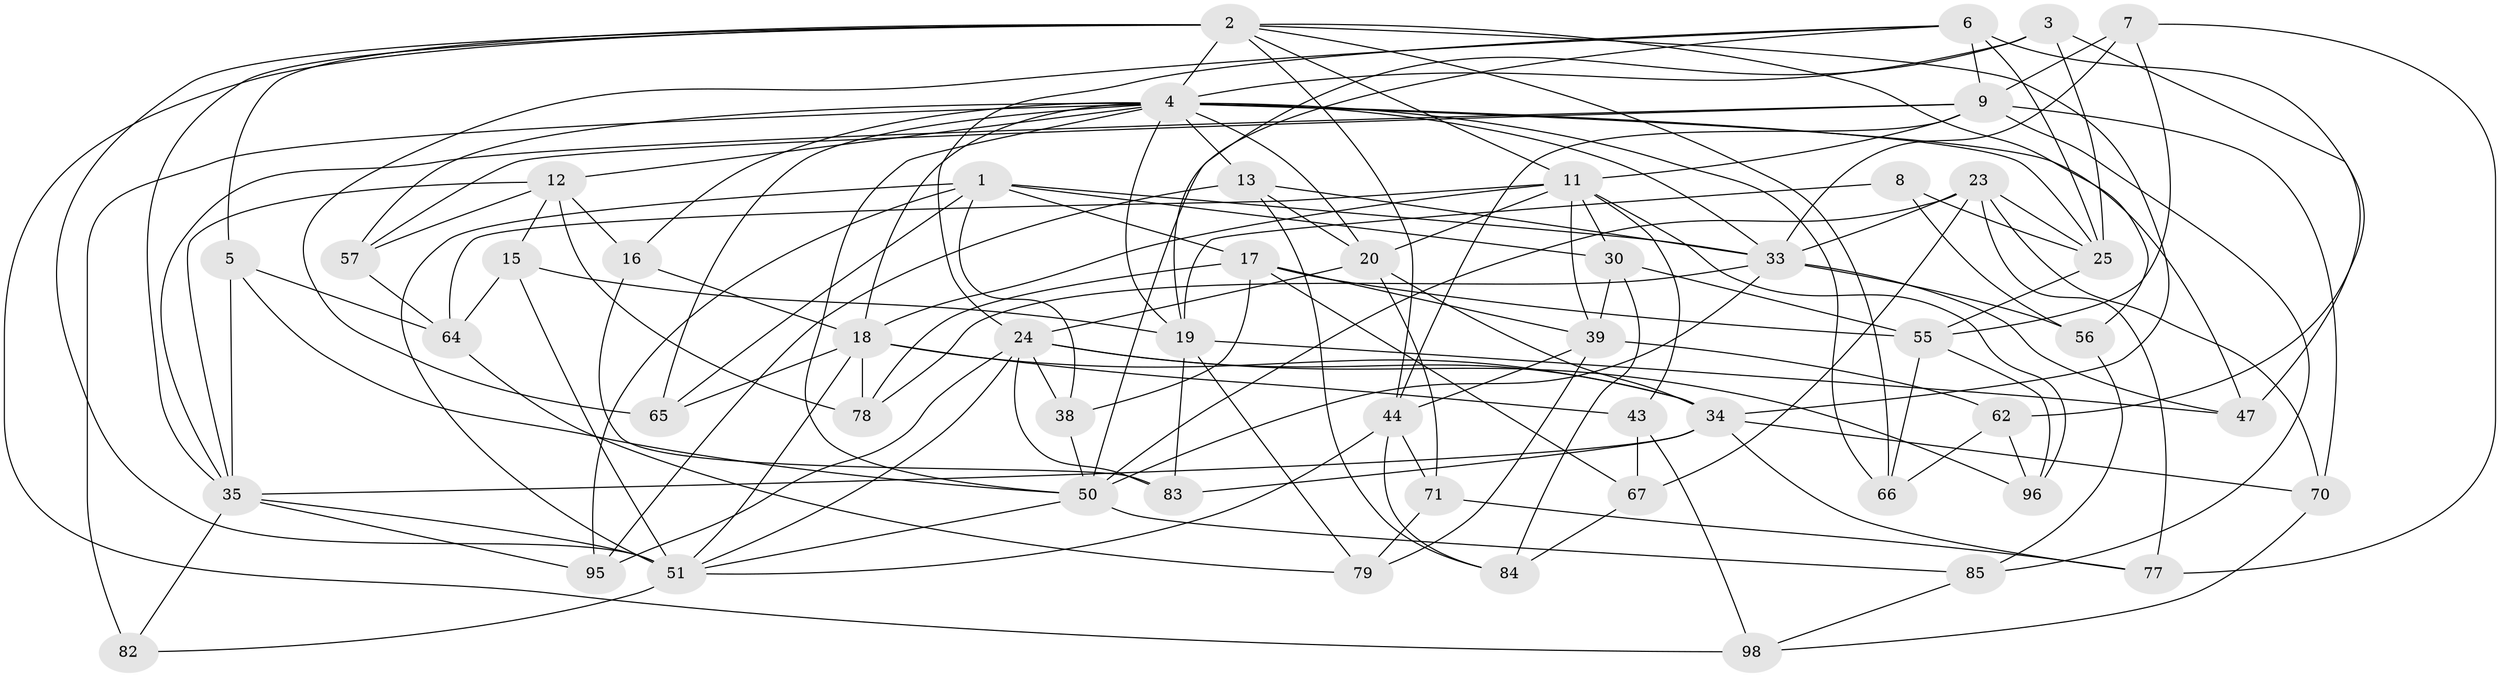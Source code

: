 // original degree distribution, {4: 1.0}
// Generated by graph-tools (version 1.1) at 2025/16/03/09/25 04:16:29]
// undirected, 52 vertices, 145 edges
graph export_dot {
graph [start="1"]
  node [color=gray90,style=filled];
  1 [super="+63+31"];
  2 [super="+36+26"];
  3;
  4 [super="+21+14"];
  5;
  6 [super="+10"];
  7;
  8;
  9 [super="+27"];
  11 [super="+28+29+41"];
  12 [super="+88"];
  13 [super="+100"];
  15;
  16;
  17 [super="+54"];
  18 [super="+48+75"];
  19 [super="+49"];
  20 [super="+94+22"];
  23 [super="+87"];
  24 [super="+52+69"];
  25 [super="+60"];
  30 [super="+32"];
  33 [super="+61+46"];
  34 [super="+40"];
  35 [super="+97+103"];
  38;
  39 [super="+74"];
  43;
  44 [super="+80"];
  47;
  50 [super="+58"];
  51 [super="+53+104+93"];
  55 [super="+91"];
  56;
  57;
  62;
  64 [super="+81"];
  65;
  66;
  67;
  70;
  71;
  77;
  78;
  79;
  82;
  83;
  84;
  85;
  95;
  96;
  98;
  1 -- 17;
  1 -- 65;
  1 -- 30;
  1 -- 95;
  1 -- 33 [weight=2];
  1 -- 51;
  1 -- 38;
  2 -- 34;
  2 -- 35;
  2 -- 66;
  2 -- 5;
  2 -- 44;
  2 -- 98;
  2 -- 4;
  2 -- 51;
  2 -- 56;
  2 -- 11;
  3 -- 62;
  3 -- 4;
  3 -- 25;
  3 -- 50;
  4 -- 50;
  4 -- 16;
  4 -- 57;
  4 -- 13 [weight=2];
  4 -- 33;
  4 -- 65;
  4 -- 66;
  4 -- 12;
  4 -- 47;
  4 -- 18;
  4 -- 82 [weight=2];
  4 -- 20;
  4 -- 19;
  4 -- 25;
  5 -- 50;
  5 -- 35;
  5 -- 64;
  6 -- 65;
  6 -- 19;
  6 -- 9;
  6 -- 24;
  6 -- 25;
  6 -- 47;
  7 -- 77;
  7 -- 55;
  7 -- 9;
  7 -- 33;
  8 -- 56;
  8 -- 25;
  8 -- 19 [weight=2];
  9 -- 85;
  9 -- 35;
  9 -- 70;
  9 -- 57;
  9 -- 44;
  9 -- 11;
  11 -- 96;
  11 -- 64 [weight=2];
  11 -- 18 [weight=2];
  11 -- 20 [weight=3];
  11 -- 39;
  11 -- 30 [weight=2];
  11 -- 43;
  12 -- 57;
  12 -- 78;
  12 -- 16;
  12 -- 35;
  12 -- 15;
  13 -- 84;
  13 -- 95;
  13 -- 33;
  13 -- 20;
  15 -- 64;
  15 -- 51;
  15 -- 19;
  16 -- 83;
  16 -- 18;
  17 -- 78;
  17 -- 55;
  17 -- 67;
  17 -- 38;
  17 -- 39;
  18 -- 65;
  18 -- 43;
  18 -- 51 [weight=2];
  18 -- 34;
  18 -- 78;
  19 -- 83;
  19 -- 79;
  19 -- 47;
  20 -- 24;
  20 -- 34;
  20 -- 71;
  23 -- 67;
  23 -- 77;
  23 -- 50;
  23 -- 70;
  23 -- 33;
  23 -- 25;
  24 -- 96;
  24 -- 34;
  24 -- 83;
  24 -- 51;
  24 -- 38;
  24 -- 95;
  25 -- 55;
  30 -- 84;
  30 -- 39;
  30 -- 55;
  33 -- 47;
  33 -- 56;
  33 -- 78;
  33 -- 50;
  34 -- 83;
  34 -- 70;
  34 -- 35;
  34 -- 77;
  35 -- 82;
  35 -- 95;
  35 -- 51;
  38 -- 50;
  39 -- 62;
  39 -- 79;
  39 -- 44;
  43 -- 67;
  43 -- 98;
  44 -- 84;
  44 -- 71;
  44 -- 51;
  50 -- 51;
  50 -- 85;
  51 -- 82;
  55 -- 66;
  55 -- 96;
  56 -- 85;
  57 -- 64;
  62 -- 96;
  62 -- 66;
  64 -- 79;
  67 -- 84;
  70 -- 98;
  71 -- 79;
  71 -- 77;
  85 -- 98;
}
